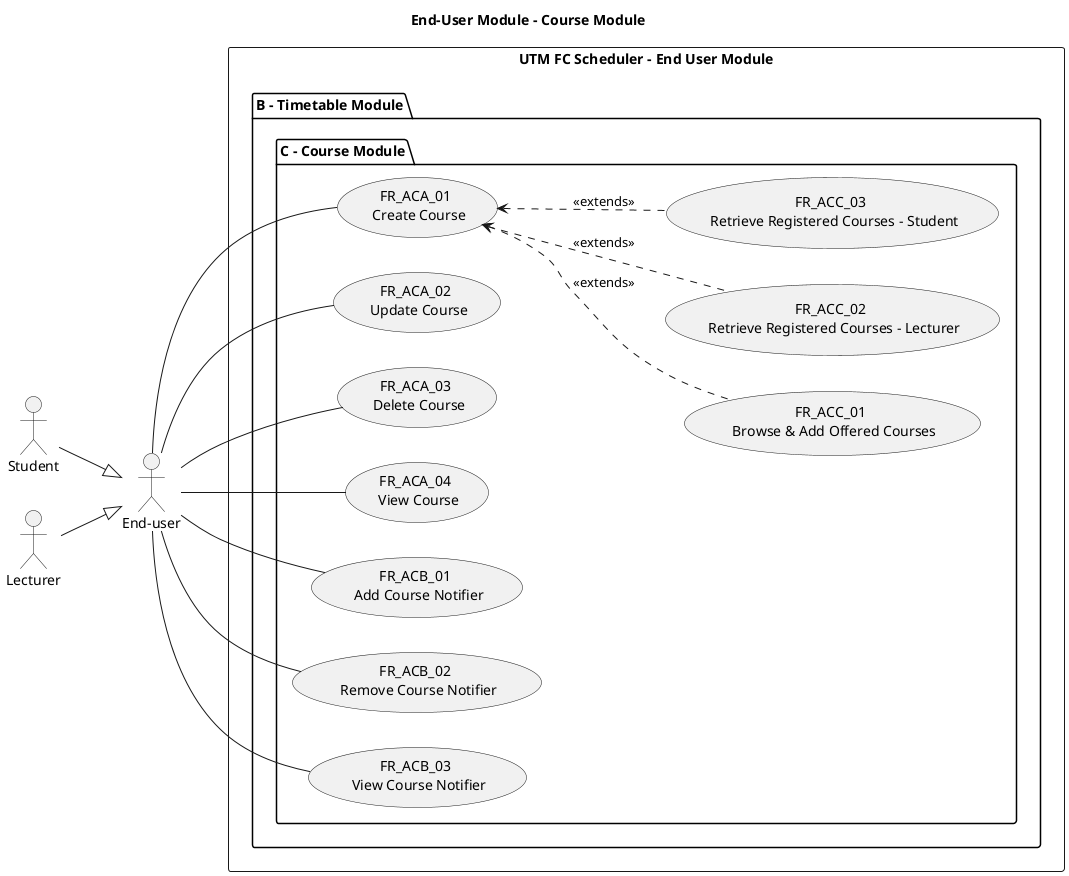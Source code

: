 @startuml End-User Module - Course Module

title End-User Module - Course Module
left to right direction


' Actors
"End-user" as EU
Student --|> EU
Lecturer --|> EU


' Use Cases
rectangle "UTM FC Scheduler - End User Module" {


package "B - Timetable Module" {
   
    package "C - Course Module" {
        ' CRUD Course operation
        usecase (FR_ACA_01 \n Create Course) as FR_ACA_01
        usecase (FR_ACA_02 \n Update Course) as FR_ACA_02
        usecase (FR_ACA_03 \n Delete Course) as FR_ACA_03
        usecase (FR_ACA_04 \n View Course) as FR_ACA_04

        ' CRUD Course Notifier operation
        usecase (FR_ACB_01 \n Add Course Notifier) as FR_ACB_01
        usecase (FR_ACB_02 \n Remove Course Notifier) as FR_ACB_02
        usecase (FR_ACB_03 \n View Course Notifier) as FR_ACB_03

        ' Alternative add course operation
        usecase (FR_ACC_01 \n Browse & Add Offered Courses) as FR_ACC_01
        usecase (FR_ACC_02 \n Retrieve Registered Courses - Lecturer) as FR_ACC_02
        usecase (FR_ACC_03 \n Retrieve Registered Courses - Student) as FR_ACC_03
    }
}
}

' Associations
EU -- FR_ACA_01
EU -- FR_ACA_02
EU -- FR_ACA_03
EU -- FR_ACA_04
EU -- FR_ACB_01
EU -- FR_ACB_02
EU -- FR_ACB_03
FR_ACA_01 <.. FR_ACC_01 : <<extends>>
FR_ACA_01 <.. FR_ACC_02 : <<extends>>
FR_ACA_01 <.. FR_ACC_03 : <<extends>>
@enduml